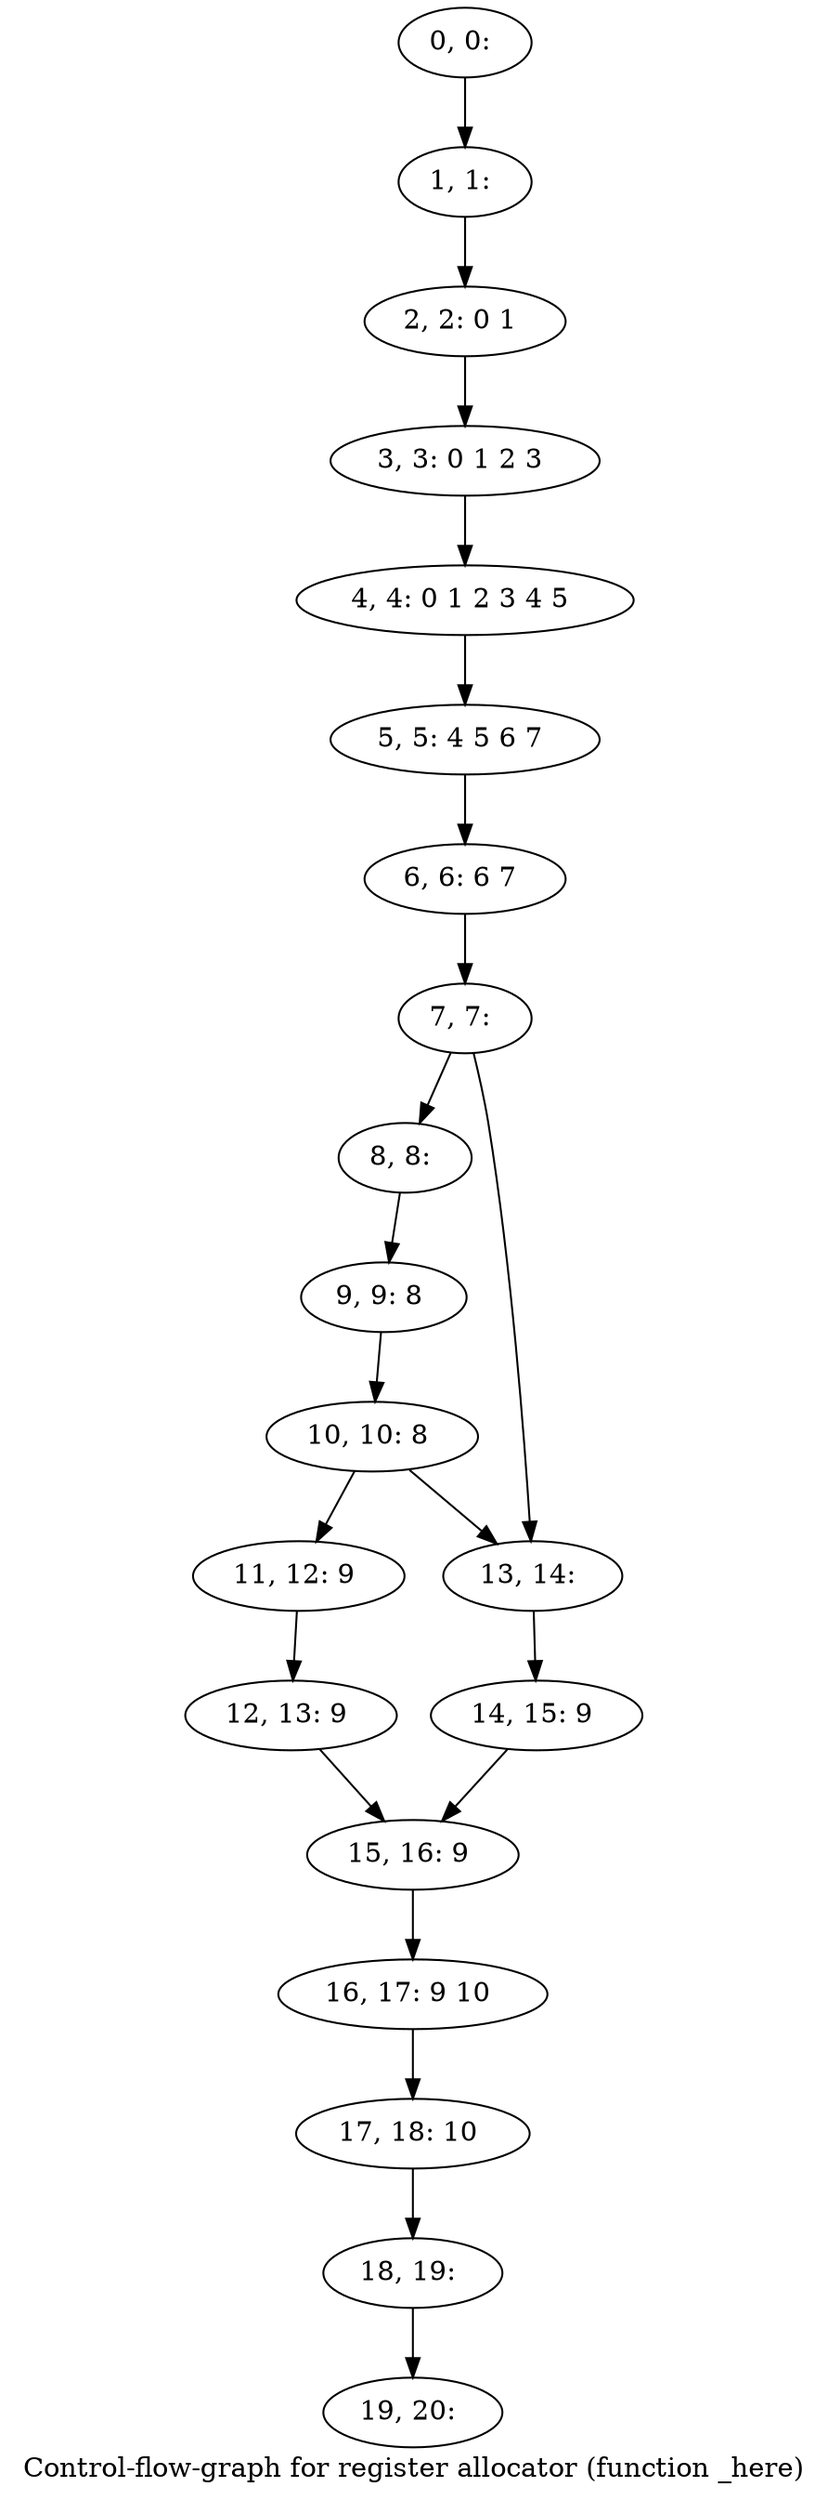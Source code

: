 digraph G {
graph [label="Control-flow-graph for register allocator (function _here)"]
0[label="0, 0: "];
1[label="1, 1: "];
2[label="2, 2: 0 1 "];
3[label="3, 3: 0 1 2 3 "];
4[label="4, 4: 0 1 2 3 4 5 "];
5[label="5, 5: 4 5 6 7 "];
6[label="6, 6: 6 7 "];
7[label="7, 7: "];
8[label="8, 8: "];
9[label="9, 9: 8 "];
10[label="10, 10: 8 "];
11[label="11, 12: 9 "];
12[label="12, 13: 9 "];
13[label="13, 14: "];
14[label="14, 15: 9 "];
15[label="15, 16: 9 "];
16[label="16, 17: 9 10 "];
17[label="17, 18: 10 "];
18[label="18, 19: "];
19[label="19, 20: "];
0->1 ;
1->2 ;
2->3 ;
3->4 ;
4->5 ;
5->6 ;
6->7 ;
7->8 ;
7->13 ;
8->9 ;
9->10 ;
10->11 ;
10->13 ;
11->12 ;
12->15 ;
13->14 ;
14->15 ;
15->16 ;
16->17 ;
17->18 ;
18->19 ;
}
